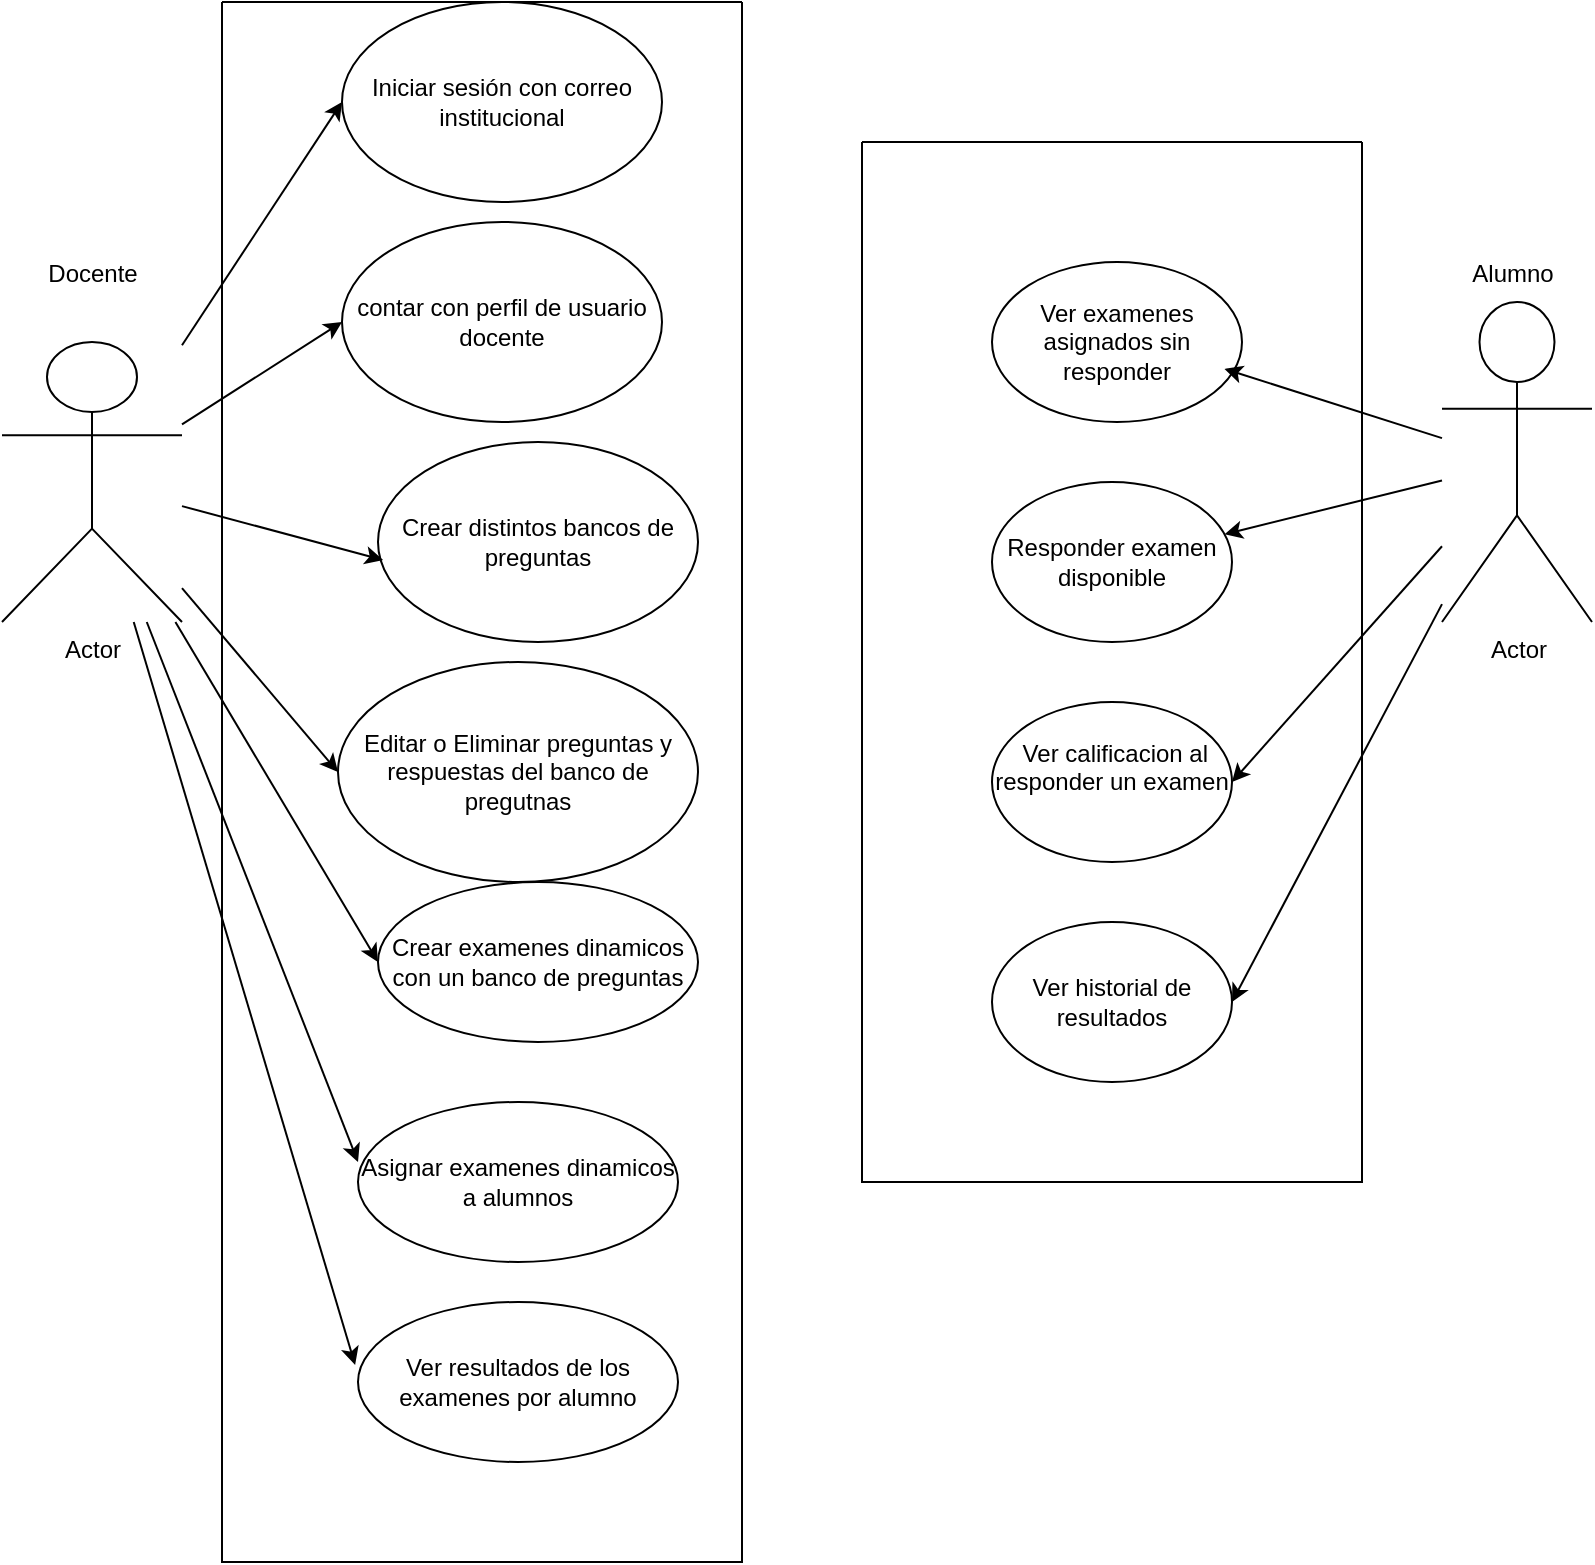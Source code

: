 <mxfile version="26.2.13" pages="2">
  <diagram name="Página-1" id="15A47lHbJFely5gJiPTT">
    <mxGraphModel dx="2775" dy="1018" grid="1" gridSize="10" guides="1" tooltips="1" connect="1" arrows="1" fold="1" page="1" pageScale="1" pageWidth="827" pageHeight="1169" math="0" shadow="0">
      <root>
        <mxCell id="0" />
        <mxCell id="1" parent="0" />
        <mxCell id="GlLxwcqYNelY6lSzfNYr-3" value="" style="swimlane;startSize=0;" parent="1" vertex="1">
          <mxGeometry x="120" y="140" width="260" height="780" as="geometry" />
        </mxCell>
        <mxCell id="GlLxwcqYNelY6lSzfNYr-10" value="Crear distintos bancos de preguntas" style="ellipse;whiteSpace=wrap;html=1;" parent="GlLxwcqYNelY6lSzfNYr-3" vertex="1">
          <mxGeometry x="78" y="220" width="160" height="100" as="geometry" />
        </mxCell>
        <mxCell id="GlLxwcqYNelY6lSzfNYr-11" value="Crear examenes dinamicos con un banco de preguntas" style="ellipse;whiteSpace=wrap;html=1;" parent="GlLxwcqYNelY6lSzfNYr-3" vertex="1">
          <mxGeometry x="78" y="440" width="160" height="80" as="geometry" />
        </mxCell>
        <mxCell id="GlLxwcqYNelY6lSzfNYr-12" value="Asignar examenes dinamicos a alumnos " style="ellipse;whiteSpace=wrap;html=1;" parent="GlLxwcqYNelY6lSzfNYr-3" vertex="1">
          <mxGeometry x="68" y="550" width="160" height="80" as="geometry" />
        </mxCell>
        <mxCell id="GlLxwcqYNelY6lSzfNYr-13" value="Ver resultados de los examenes por alumno" style="ellipse;whiteSpace=wrap;html=1;" parent="GlLxwcqYNelY6lSzfNYr-3" vertex="1">
          <mxGeometry x="68" y="650" width="160" height="80" as="geometry" />
        </mxCell>
        <mxCell id="GlLxwcqYNelY6lSzfNYr-14" value="Editar o Eliminar preguntas y respuestas del banco de pregutnas" style="ellipse;whiteSpace=wrap;html=1;" parent="GlLxwcqYNelY6lSzfNYr-3" vertex="1">
          <mxGeometry x="58" y="330" width="180" height="110" as="geometry" />
        </mxCell>
        <mxCell id="GlLxwcqYNelY6lSzfNYr-28" value="contar con perfil de usuario docente" style="ellipse;whiteSpace=wrap;html=1;" parent="GlLxwcqYNelY6lSzfNYr-3" vertex="1">
          <mxGeometry x="60" y="110" width="160" height="100" as="geometry" />
        </mxCell>
        <mxCell id="iblNfz63UM0BD1mssCNn-1" value="Iniciar sesión con correo institucional" style="ellipse;whiteSpace=wrap;html=1;" vertex="1" parent="GlLxwcqYNelY6lSzfNYr-3">
          <mxGeometry x="60" width="160" height="100" as="geometry" />
        </mxCell>
        <object label="Actor" Docente="" id="GlLxwcqYNelY6lSzfNYr-4">
          <mxCell style="shape=umlActor;verticalLabelPosition=bottom;verticalAlign=top;html=1;outlineConnect=0;" parent="1" vertex="1">
            <mxGeometry x="10" y="310" width="90" height="140" as="geometry" />
          </mxCell>
        </object>
        <mxCell id="GlLxwcqYNelY6lSzfNYr-23" value="" style="endArrow=classic;html=1;rounded=0;entryX=0.016;entryY=0.59;entryDx=0;entryDy=0;entryPerimeter=0;" parent="1" target="GlLxwcqYNelY6lSzfNYr-10" edge="1" source="GlLxwcqYNelY6lSzfNYr-4">
          <mxGeometry width="50" height="50" relative="1" as="geometry">
            <mxPoint x="200" y="340" as="sourcePoint" />
            <mxPoint x="260" y="280" as="targetPoint" />
          </mxGeometry>
        </mxCell>
        <mxCell id="GlLxwcqYNelY6lSzfNYr-24" value="" style="endArrow=classic;html=1;rounded=0;entryX=0;entryY=0.5;entryDx=0;entryDy=0;" parent="1" target="GlLxwcqYNelY6lSzfNYr-14" edge="1" source="GlLxwcqYNelY6lSzfNYr-4">
          <mxGeometry width="50" height="50" relative="1" as="geometry">
            <mxPoint x="200" y="350" as="sourcePoint" />
            <mxPoint x="373" y="189" as="targetPoint" />
          </mxGeometry>
        </mxCell>
        <mxCell id="GlLxwcqYNelY6lSzfNYr-25" value="" style="endArrow=classic;html=1;rounded=0;entryX=0;entryY=0.5;entryDx=0;entryDy=0;" parent="1" target="GlLxwcqYNelY6lSzfNYr-11" edge="1" source="GlLxwcqYNelY6lSzfNYr-4">
          <mxGeometry width="50" height="50" relative="1" as="geometry">
            <mxPoint x="200" y="370" as="sourcePoint" />
            <mxPoint x="360" y="295" as="targetPoint" />
          </mxGeometry>
        </mxCell>
        <mxCell id="GlLxwcqYNelY6lSzfNYr-26" value="" style="endArrow=classic;html=1;rounded=0;entryX=0;entryY=0.375;entryDx=0;entryDy=0;entryPerimeter=0;" parent="1" target="GlLxwcqYNelY6lSzfNYr-12" edge="1" source="GlLxwcqYNelY6lSzfNYr-4">
          <mxGeometry width="50" height="50" relative="1" as="geometry">
            <mxPoint x="200" y="390" as="sourcePoint" />
            <mxPoint x="370" y="400" as="targetPoint" />
          </mxGeometry>
        </mxCell>
        <mxCell id="GlLxwcqYNelY6lSzfNYr-27" value="" style="endArrow=classic;html=1;rounded=0;entryX=-0.009;entryY=0.394;entryDx=0;entryDy=0;entryPerimeter=0;" parent="1" target="GlLxwcqYNelY6lSzfNYr-13" edge="1" source="GlLxwcqYNelY6lSzfNYr-4">
          <mxGeometry width="50" height="50" relative="1" as="geometry">
            <mxPoint x="190" y="400" as="sourcePoint" />
            <mxPoint x="370" y="490" as="targetPoint" />
          </mxGeometry>
        </mxCell>
        <mxCell id="GlLxwcqYNelY6lSzfNYr-29" value="" style="endArrow=classic;html=1;rounded=0;entryX=0;entryY=0.5;entryDx=0;entryDy=0;" parent="1" target="GlLxwcqYNelY6lSzfNYr-28" edge="1" source="GlLxwcqYNelY6lSzfNYr-4">
          <mxGeometry width="50" height="50" relative="1" as="geometry">
            <mxPoint x="130" y="340" as="sourcePoint" />
            <mxPoint x="363" y="309" as="targetPoint" />
          </mxGeometry>
        </mxCell>
        <mxCell id="iblNfz63UM0BD1mssCNn-2" value="" style="endArrow=classic;html=1;rounded=0;entryX=0;entryY=0.5;entryDx=0;entryDy=0;" edge="1" parent="1" source="GlLxwcqYNelY6lSzfNYr-4" target="iblNfz63UM0BD1mssCNn-1">
          <mxGeometry width="50" height="50" relative="1" as="geometry">
            <mxPoint x="200" y="310" as="sourcePoint" />
            <mxPoint x="354" y="310" as="targetPoint" />
          </mxGeometry>
        </mxCell>
        <mxCell id="eP5JPqAdNBxOONVromI5-1" value="&lt;div&gt;Docente&lt;/div&gt;&lt;div&gt;&lt;br&gt;&lt;/div&gt;" style="text;html=1;align=center;verticalAlign=middle;resizable=0;points=[];autosize=1;strokeColor=none;fillColor=none;" vertex="1" parent="1">
          <mxGeometry x="20" y="263" width="70" height="40" as="geometry" />
        </mxCell>
        <mxCell id="eP5JPqAdNBxOONVromI5-2" value="&lt;div&gt;Alumno&lt;/div&gt;&lt;div&gt;&lt;br&gt;&lt;/div&gt;" style="text;html=1;align=center;verticalAlign=middle;resizable=0;points=[];autosize=1;strokeColor=none;fillColor=none;" vertex="1" parent="1">
          <mxGeometry x="735" y="263" width="60" height="40" as="geometry" />
        </mxCell>
        <mxCell id="eP5JPqAdNBxOONVromI5-3" value="Actor" style="shape=umlActor;verticalLabelPosition=bottom;verticalAlign=top;html=1;outlineConnect=0;" vertex="1" parent="1">
          <mxGeometry x="730" y="290" width="75" height="160" as="geometry" />
        </mxCell>
        <mxCell id="eP5JPqAdNBxOONVromI5-4" value="" style="swimlane;startSize=0;" vertex="1" parent="1">
          <mxGeometry x="440" y="210" width="250" height="520" as="geometry" />
        </mxCell>
        <mxCell id="eP5JPqAdNBxOONVromI5-6" value="Ver examenes asignados sin responder" style="ellipse;whiteSpace=wrap;html=1;" vertex="1" parent="eP5JPqAdNBxOONVromI5-4">
          <mxGeometry x="65" y="60" width="125" height="80" as="geometry" />
        </mxCell>
        <mxCell id="eP5JPqAdNBxOONVromI5-5" value="&lt;div&gt;Responder examen disponible&lt;/div&gt;" style="ellipse;whiteSpace=wrap;html=1;" vertex="1" parent="eP5JPqAdNBxOONVromI5-4">
          <mxGeometry x="65" y="170" width="120" height="80" as="geometry" />
        </mxCell>
        <mxCell id="eP5JPqAdNBxOONVromI5-7" value="Ver historial de resultados " style="ellipse;whiteSpace=wrap;html=1;" vertex="1" parent="eP5JPqAdNBxOONVromI5-4">
          <mxGeometry x="65" y="390" width="120" height="80" as="geometry" />
        </mxCell>
        <mxCell id="iWu7nGtZ-lnX2e1c4rWz-1" value="&#xa;&lt;div&gt;&lt;/div&gt;&amp;nbsp;Ver calificacion al responder un examen&#xa;&#xa;" style="ellipse;whiteSpace=wrap;html=1;" vertex="1" parent="eP5JPqAdNBxOONVromI5-4">
          <mxGeometry x="65" y="280" width="120" height="80" as="geometry" />
        </mxCell>
        <mxCell id="eP5JPqAdNBxOONVromI5-12" value="" style="endArrow=classic;html=1;rounded=0;entryX=0.93;entryY=0.668;entryDx=0;entryDy=0;entryPerimeter=0;" edge="1" parent="1" source="eP5JPqAdNBxOONVromI5-3" target="eP5JPqAdNBxOONVromI5-6">
          <mxGeometry width="50" height="50" relative="1" as="geometry">
            <mxPoint x="160" y="510" as="sourcePoint" />
            <mxPoint x="210" y="460" as="targetPoint" />
          </mxGeometry>
        </mxCell>
        <mxCell id="eP5JPqAdNBxOONVromI5-13" value="" style="endArrow=classic;html=1;rounded=0;" edge="1" parent="1" source="eP5JPqAdNBxOONVromI5-3" target="eP5JPqAdNBxOONVromI5-5">
          <mxGeometry width="50" height="50" relative="1" as="geometry">
            <mxPoint x="740" y="368" as="sourcePoint" />
            <mxPoint x="631" y="333" as="targetPoint" />
          </mxGeometry>
        </mxCell>
        <mxCell id="eP5JPqAdNBxOONVromI5-14" value="" style="endArrow=classic;html=1;rounded=0;entryX=1;entryY=0.5;entryDx=0;entryDy=0;" edge="1" parent="1" source="eP5JPqAdNBxOONVromI5-3" target="eP5JPqAdNBxOONVromI5-7">
          <mxGeometry width="50" height="50" relative="1" as="geometry">
            <mxPoint x="750" y="378" as="sourcePoint" />
            <mxPoint x="630" y="414" as="targetPoint" />
          </mxGeometry>
        </mxCell>
        <mxCell id="iWu7nGtZ-lnX2e1c4rWz-2" value="" style="endArrow=classic;html=1;rounded=0;entryX=1;entryY=0.5;entryDx=0;entryDy=0;" edge="1" parent="1" source="eP5JPqAdNBxOONVromI5-3" target="iWu7nGtZ-lnX2e1c4rWz-1">
          <mxGeometry width="50" height="50" relative="1" as="geometry">
            <mxPoint x="750" y="378" as="sourcePoint" />
            <mxPoint x="630" y="414" as="targetPoint" />
          </mxGeometry>
        </mxCell>
      </root>
    </mxGraphModel>
  </diagram>
  <diagram id="8NFNPCUMU0HDEi_bvUYm" name="Página-2">
    <mxGraphModel dx="3602" dy="1318" grid="1" gridSize="10" guides="1" tooltips="1" connect="1" arrows="1" fold="1" page="1" pageScale="1" pageWidth="850" pageHeight="1100" math="0" shadow="0">
      <root>
        <mxCell id="0" />
        <mxCell id="1" parent="0" />
        <mxCell id="fr-sjBzLvXiP9dXtb0Ay-1" value="" style="swimlane;startSize=0;" vertex="1" parent="1">
          <mxGeometry x="220" y="110" width="280" height="600" as="geometry" />
        </mxCell>
      </root>
    </mxGraphModel>
  </diagram>
</mxfile>
